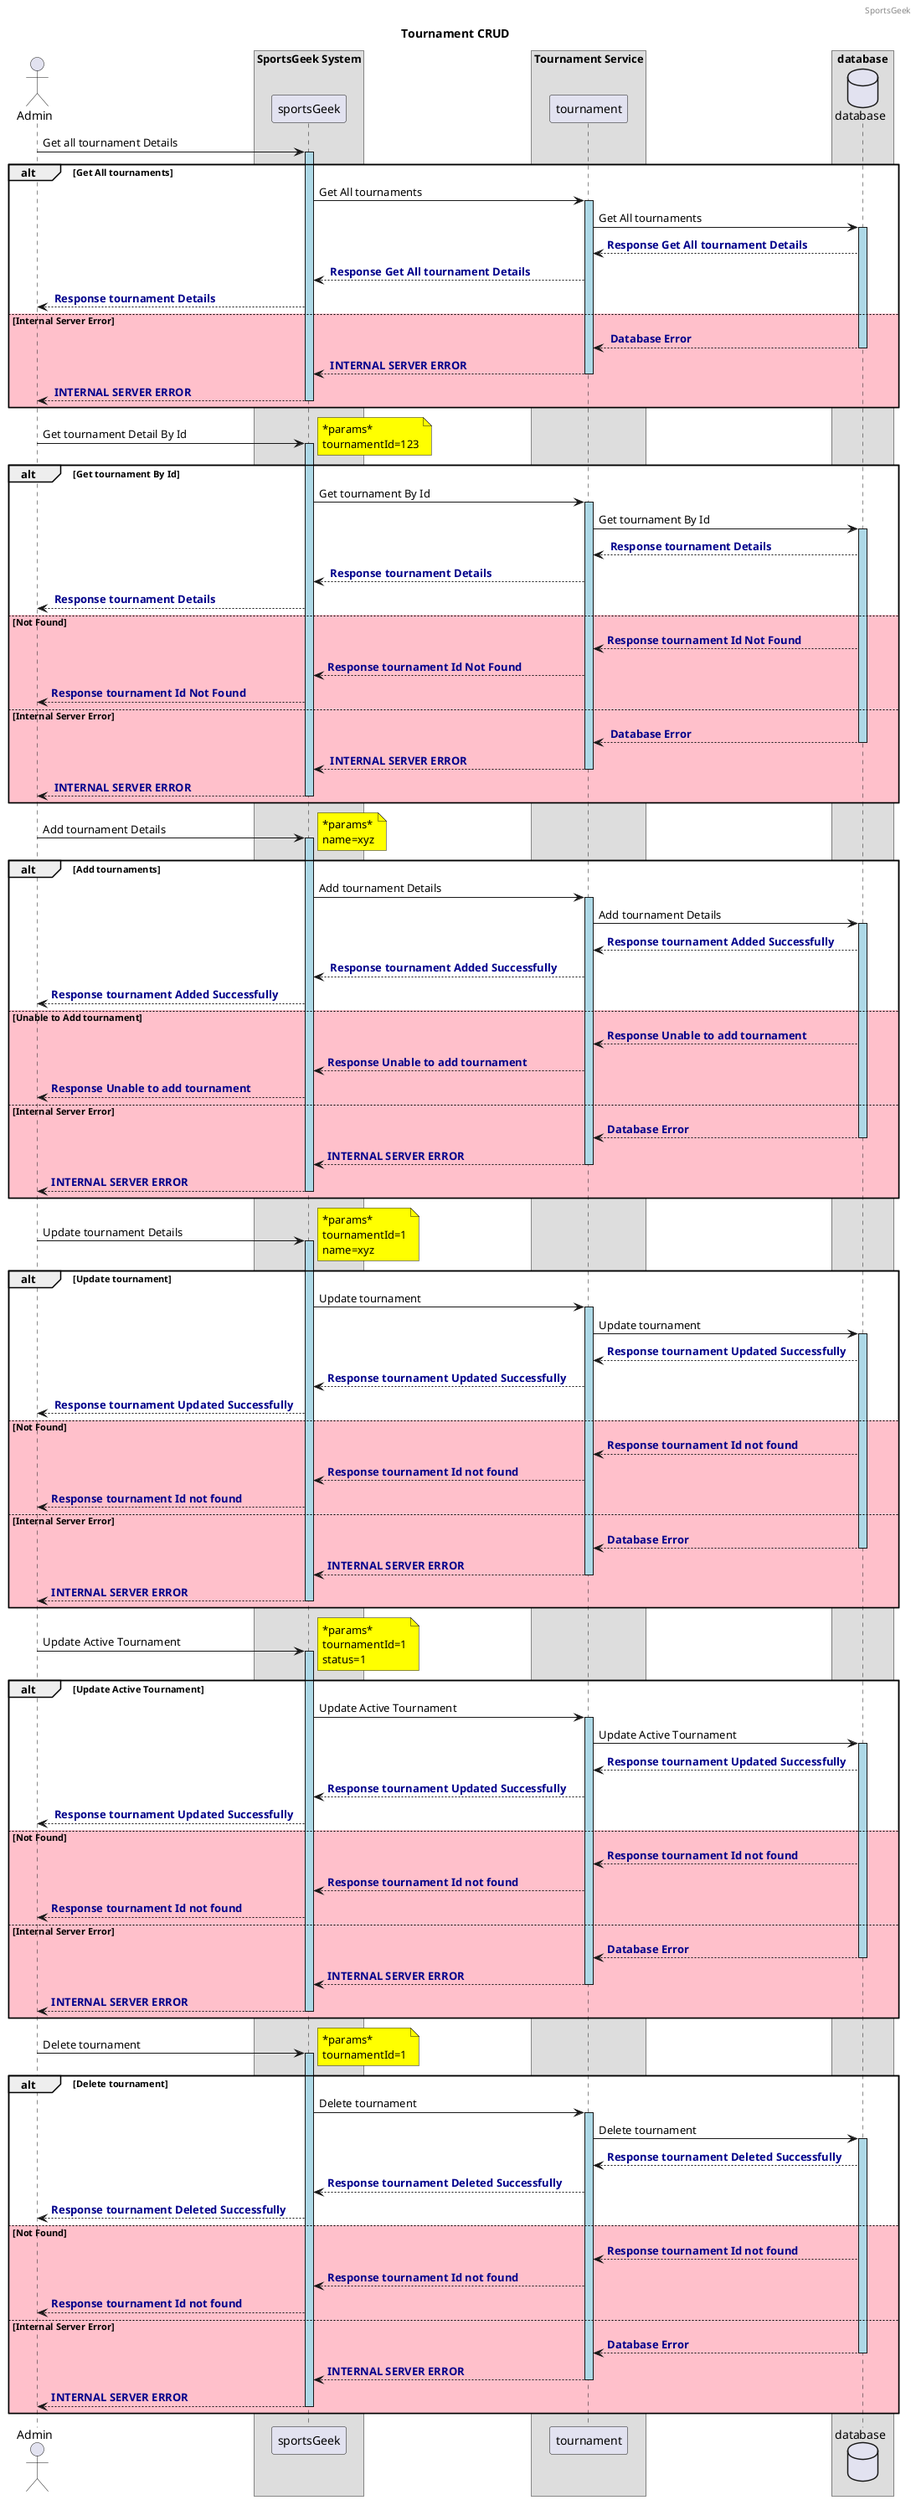 @startuml
header SportsGeek
title Tournament CRUD
skinparam ParticipantPadding 10
skinparam BoxPadding 20
actor Admin
box "SportsGeek System"
 participant sportsGeek
end box
box "Tournament Service"
 participant tournament
end box
box "database"
    database database
end box

Admin -> sportsGeek: Get all tournament Details
activate "sportsGeek" #lightblue
alt #white Get All tournaments
    sportsGeek -> "tournament" : Get All tournaments
    activate tournament #lightblue
    "tournament" -> "database" : Get All tournaments
    activate "database" #lightblue
    "database" --> "tournament" : <font color=darkblue><b>Response Get All tournament Details
    "tournament" --> "sportsGeek" : <font color=darkblue><b> Response Get All tournament Details
"sportsGeek" --> Admin : <font color=darkblue><b> Response tournament Details
else #pink Internal Server Error
"database" --> "tournament" : <font color=darkblue><b> Database Error
deactivate "database"
"tournament" --> "sportsGeek" : <font color=darkblue><b> INTERNAL SERVER ERROR
deactivate "tournament"
"sportsGeek" --> Admin : <font color=darkblue><b> INTERNAL SERVER ERROR
deactivate "sportsGeek"
end alt

Admin -> "sportsGeek": Get tournament Detail By Id
activate "sportsGeek" #lightblue
alt #white Get tournament By Id
note right #yellow
        *params*
        tournamentId=123
        end note
    "sportsGeek" -> "tournament" : Get tournament By Id
    activate tournament #lightblue
    "tournament" -> "database" : Get tournament By Id
        activate "database" #lightblue
    "database" --> "tournament" : <font color=darkblue><b> Response tournament Details
"tournament" --> "sportsGeek" : <font color=darkblue><b> Response tournament Details
"sportsGeek" --> Admin : <font color=darkblue><b> Response tournament Details
else #pink Not Found
      "database" --> "tournament" : <font color=darkblue><b>Response tournament Id Not Found
"tournament" --> "sportsGeek" : <font color=darkblue><b>Response tournament Id Not Found
"sportsGeek" --> Admin : <font color=darkblue><b>Response tournament Id Not Found
else #pink Internal Server Error
"database" --> "tournament" : <font color=darkblue><b> Database Error
deactivate "database"
"tournament" --> "sportsGeek" : <font color=darkblue><b> INTERNAL SERVER ERROR
deactivate "tournament"
"sportsGeek" --> Admin : <font color=darkblue><b> INTERNAL SERVER ERROR
deactivate "sportsGeek"
end alt


Admin -> "sportsGeek": Add tournament Details
activate "sportsGeek" #lightblue
note right #yellow
        *params*
        name=xyz
        end note
alt #white Add tournaments
    "sportsGeek" -> "tournament" : Add tournament Details
    activate tournament #lightblue
    tournament -> "database" : Add tournament Details
    activate "database" #lightblue
    "database" --> "tournament" : <font color=darkblue><b>Response tournament Added Successfully
"tournament" --> "sportsGeek" : <font color=darkblue><b> Response tournament Added Successfully
"sportsGeek" --> Admin : <font color=darkblue><b>Response tournament Added Successfully
else #pink Unable to Add tournament
"database" --> "tournament" : <font color=darkblue><b>Response Unable to add tournament
"tournament" --> "sportsGeek" : <font color=darkblue><b>Response Unable to add tournament
"sportsGeek" --> Admin : <font color=darkblue><b>Response Unable to add tournament
else #pink Internal Server Error
"database" --> "tournament" : <font color=darkblue><b>Database Error
deactivate "database"
"tournament" --> "sportsGeek" : <font color=darkblue><b>INTERNAL SERVER ERROR
deactivate "tournament"
"sportsGeek" --> Admin : <font color=darkblue><b>INTERNAL SERVER ERROR
deactivate "sportsGeek"
end alt

Admin -> "sportsGeek": Update tournament Details
activate "sportsGeek" #lightblue
note right #yellow
        *params*
        tournamentId=1
        name=xyz
        end note
alt #white Update tournament
    "sportsGeek" -> "tournament" : Update tournament
    activate tournament #lightblue
    tournament -> "database" : Update tournament
    activate "database" #lightblue
    "database" --> "tournament" : <font color=darkblue><b>Response tournament Updated Successfully
"tournament" --> "sportsGeek" : <font color=darkblue><b>Response tournament Updated Successfully
"sportsGeek" --> Admin : <font color=darkblue><b> Response tournament Updated Successfully
else #pink Not Found
"database" --> "tournament" : <font color=darkblue><b>Response tournament Id not found
"tournament" --> "sportsGeek" : <font color=darkblue><b>Response tournament Id not found
"sportsGeek" --> Admin : <font color=darkblue><b>Response tournament Id not found
else #pink Internal Server Error
"database" --> "tournament" : <font color=darkblue><b>Database Error
deactivate "database"
"tournament" --> "sportsGeek" : <font color=darkblue><b>INTERNAL SERVER ERROR
deactivate "tournament"
"sportsGeek" --> Admin : <font color=darkblue><b>INTERNAL SERVER ERROR
deactivate "sportsGeek"
end alt

Admin -> "sportsGeek": Update Active Tournament
activate "sportsGeek" #lightblue
note right #yellow
        *params*
        tournamentId=1
        status=1
        end note
alt #white Update Active Tournament
    "sportsGeek" -> "tournament" : Update Active Tournament
    activate tournament #lightblue
    tournament -> "database" : Update Active Tournament
    activate "database" #lightblue
    "database" --> "tournament" : <font color=darkblue><b>Response tournament Updated Successfully
"tournament" --> "sportsGeek" : <font color=darkblue><b>Response tournament Updated Successfully
"sportsGeek" --> Admin : <font color=darkblue><b> Response tournament Updated Successfully
else #pink Not Found
"database" --> "tournament" : <font color=darkblue><b>Response tournament Id not found
"tournament" --> "sportsGeek" : <font color=darkblue><b>Response tournament Id not found
"sportsGeek" --> Admin : <font color=darkblue><b>Response tournament Id not found
else #pink Internal Server Error
"database" --> "tournament" : <font color=darkblue><b>Database Error
deactivate "database"
"tournament" --> "sportsGeek" : <font color=darkblue><b>INTERNAL SERVER ERROR
deactivate "tournament"
"sportsGeek" --> Admin : <font color=darkblue><b>INTERNAL SERVER ERROR
deactivate "sportsGeek"
end alt


Admin -> "sportsGeek": Delete tournament
activate "sportsGeek" #lightblue
note right #yellow
        *params*
        tournamentId=1
        end note
alt #white Delete tournament
    "sportsGeek" -> "tournament" : Delete tournament
    activate tournament #lightblue
    tournament -> "database" : Delete tournament
    activate "database" #lightblue
    "database" --> "tournament" : <font color=darkblue><b>Response tournament Deleted Successfully
"tournament" --> "sportsGeek" : <font color=darkblue><b>Response tournament Deleted Successfully
"sportsGeek" --> Admin : <font color=darkblue><b>Response tournament Deleted Successfully
else #pink Not Found
"database" --> "tournament" : <font color=darkblue><b>Response tournament Id not found
"tournament" --> "sportsGeek" : <font color=darkblue><b>Response tournament Id not found
"sportsGeek" --> Admin : <font color=darkblue><b>Response tournament Id not found
else #pink Internal Server Error
"database" --> "tournament" : <font color=darkblue><b>Database Error
deactivate "database"
"tournament" --> "sportsGeek" : <font color=darkblue><b>INTERNAL SERVER ERROR
deactivate "tournament"
"sportsGeek" --> Admin : <font color=darkblue><b>INTERNAL SERVER ERROR
deactivate "sportsGeek"
end alt
@enduml